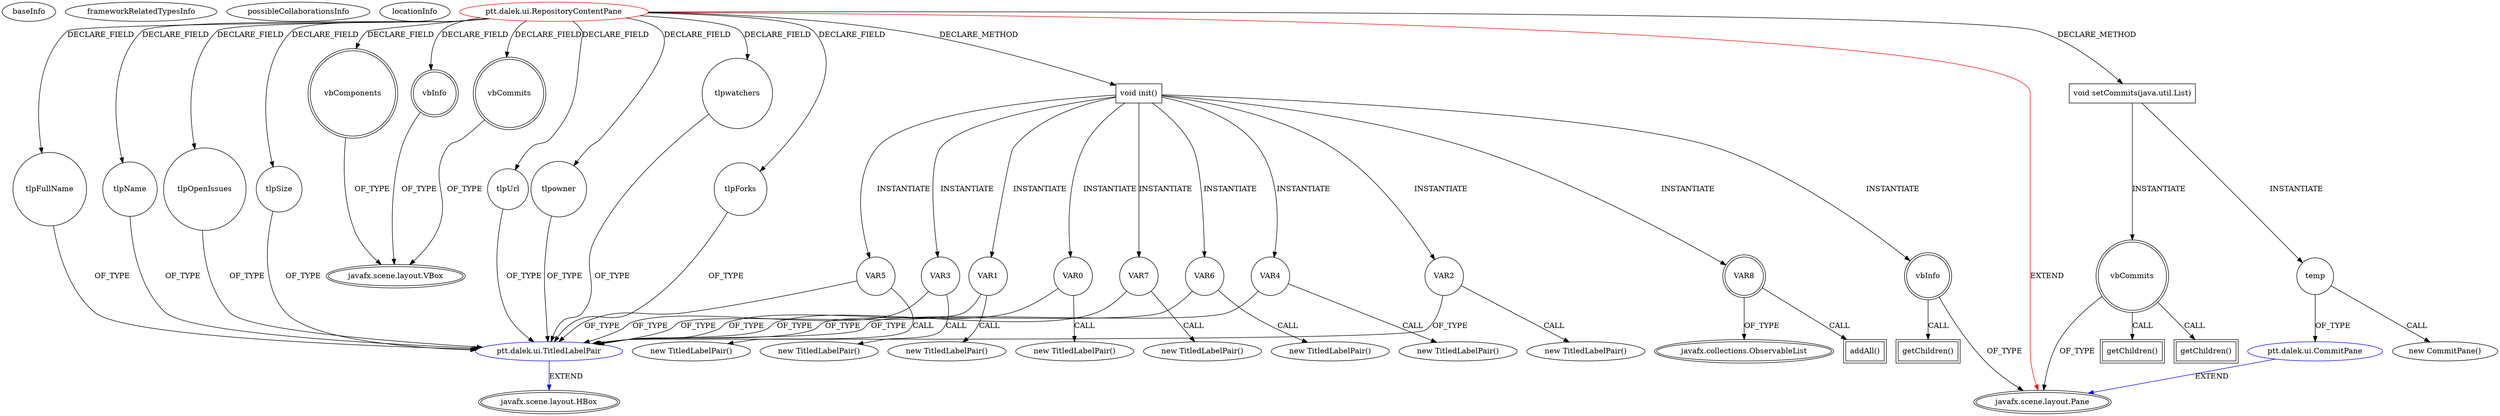 digraph {
baseInfo[graphId=1047,category="extension_graph",isAnonymous=false,possibleRelation=true]
frameworkRelatedTypesInfo[0="javafx.scene.layout.Pane"]
possibleCollaborationsInfo[0="1047~CLIENT_METHOD_DECLARATION-INSTANTIATION-CLIENT_METHOD_DECLARATION-INSTANTIATION-CLIENT_METHOD_DECLARATION-INSTANTIATION-CLIENT_METHOD_DECLARATION-INSTANTIATION-CLIENT_METHOD_DECLARATION-INSTANTIATION-CLIENT_METHOD_DECLARATION-INSTANTIATION-CLIENT_METHOD_DECLARATION-INSTANTIATION-CLIENT_METHOD_DECLARATION-INSTANTIATION-FIELD_DECLARATION-FIELD_DECLARATION-FIELD_DECLARATION-FIELD_DECLARATION-FIELD_DECLARATION-FIELD_DECLARATION-FIELD_DECLARATION-FIELD_DECLARATION-~javafx.scene.layout.Pane ~javafx.scene.layout.HBox ~false~false",1="1047~CLIENT_METHOD_DECLARATION-INSTANTIATION-~javafx.scene.layout.Pane ~javafx.scene.layout.Pane ~false~false"]
locationInfo[projectName="Ollowayne-dalekPTT",filePath="/Ollowayne-dalekPTT/dalekPTT-master/src/ptt/dalek/ui/RepositoryContentPane.java",contextSignature="RepositoryContentPane",graphId="1047"]
0[label="ptt.dalek.ui.RepositoryContentPane",vertexType="ROOT_CLIENT_CLASS_DECLARATION",isFrameworkType=false,color=red]
1[label="javafx.scene.layout.Pane",vertexType="FRAMEWORK_CLASS_TYPE",isFrameworkType=true,peripheries=2]
2[label="tlpForks",vertexType="FIELD_DECLARATION",isFrameworkType=false,shape=circle]
3[label="ptt.dalek.ui.TitledLabelPair",vertexType="REFERENCE_CLIENT_CLASS_DECLARATION",isFrameworkType=false,color=blue]
4[label="javafx.scene.layout.HBox",vertexType="FRAMEWORK_CLASS_TYPE",isFrameworkType=true,peripheries=2]
5[label="tlpFullName",vertexType="FIELD_DECLARATION",isFrameworkType=false,shape=circle]
7[label="tlpName",vertexType="FIELD_DECLARATION",isFrameworkType=false,shape=circle]
9[label="tlpOpenIssues",vertexType="FIELD_DECLARATION",isFrameworkType=false,shape=circle]
11[label="tlpSize",vertexType="FIELD_DECLARATION",isFrameworkType=false,shape=circle]
13[label="tlpUrl",vertexType="FIELD_DECLARATION",isFrameworkType=false,shape=circle]
15[label="tlpowner",vertexType="FIELD_DECLARATION",isFrameworkType=false,shape=circle]
17[label="tlpwatchers",vertexType="FIELD_DECLARATION",isFrameworkType=false,shape=circle]
19[label="vbCommits",vertexType="FIELD_DECLARATION",isFrameworkType=true,peripheries=2,shape=circle]
20[label="javafx.scene.layout.VBox",vertexType="FRAMEWORK_CLASS_TYPE",isFrameworkType=true,peripheries=2]
21[label="vbComponents",vertexType="FIELD_DECLARATION",isFrameworkType=true,peripheries=2,shape=circle]
23[label="vbInfo",vertexType="FIELD_DECLARATION",isFrameworkType=true,peripheries=2,shape=circle]
25[label="void init()",vertexType="CLIENT_METHOD_DECLARATION",isFrameworkType=false,shape=box]
27[label="VAR0",vertexType="VARIABLE_EXPRESION",isFrameworkType=false,shape=circle]
26[label="new TitledLabelPair()",vertexType="CONSTRUCTOR_CALL",isFrameworkType=false]
30[label="VAR1",vertexType="VARIABLE_EXPRESION",isFrameworkType=false,shape=circle]
29[label="new TitledLabelPair()",vertexType="CONSTRUCTOR_CALL",isFrameworkType=false]
33[label="VAR2",vertexType="VARIABLE_EXPRESION",isFrameworkType=false,shape=circle]
32[label="new TitledLabelPair()",vertexType="CONSTRUCTOR_CALL",isFrameworkType=false]
36[label="VAR3",vertexType="VARIABLE_EXPRESION",isFrameworkType=false,shape=circle]
35[label="new TitledLabelPair()",vertexType="CONSTRUCTOR_CALL",isFrameworkType=false]
39[label="VAR4",vertexType="VARIABLE_EXPRESION",isFrameworkType=false,shape=circle]
38[label="new TitledLabelPair()",vertexType="CONSTRUCTOR_CALL",isFrameworkType=false]
42[label="VAR5",vertexType="VARIABLE_EXPRESION",isFrameworkType=false,shape=circle]
41[label="new TitledLabelPair()",vertexType="CONSTRUCTOR_CALL",isFrameworkType=false]
45[label="VAR6",vertexType="VARIABLE_EXPRESION",isFrameworkType=false,shape=circle]
44[label="new TitledLabelPair()",vertexType="CONSTRUCTOR_CALL",isFrameworkType=false]
48[label="VAR7",vertexType="VARIABLE_EXPRESION",isFrameworkType=false,shape=circle]
47[label="new TitledLabelPair()",vertexType="CONSTRUCTOR_CALL",isFrameworkType=false]
50[label="VAR8",vertexType="VARIABLE_EXPRESION",isFrameworkType=true,peripheries=2,shape=circle]
52[label="javafx.collections.ObservableList",vertexType="FRAMEWORK_INTERFACE_TYPE",isFrameworkType=true,peripheries=2]
51[label="addAll()",vertexType="INSIDE_CALL",isFrameworkType=true,peripheries=2,shape=box]
53[label="vbInfo",vertexType="VARIABLE_EXPRESION",isFrameworkType=true,peripheries=2,shape=circle]
54[label="getChildren()",vertexType="INSIDE_CALL",isFrameworkType=true,peripheries=2,shape=box]
57[label="void setCommits(java.util.List)",vertexType="CLIENT_METHOD_DECLARATION",isFrameworkType=false,shape=box]
58[label="vbCommits",vertexType="VARIABLE_EXPRESION",isFrameworkType=true,peripheries=2,shape=circle]
59[label="getChildren()",vertexType="INSIDE_CALL",isFrameworkType=true,peripheries=2,shape=box]
62[label="temp",vertexType="VARIABLE_EXPRESION",isFrameworkType=false,shape=circle]
63[label="ptt.dalek.ui.CommitPane",vertexType="REFERENCE_CLIENT_CLASS_DECLARATION",isFrameworkType=false,color=blue]
61[label="new CommitPane()",vertexType="CONSTRUCTOR_CALL",isFrameworkType=false]
66[label="getChildren()",vertexType="INSIDE_CALL",isFrameworkType=true,peripheries=2,shape=box]
0->1[label="EXTEND",color=red]
0->2[label="DECLARE_FIELD"]
3->4[label="EXTEND",color=blue]
2->3[label="OF_TYPE"]
0->5[label="DECLARE_FIELD"]
5->3[label="OF_TYPE"]
0->7[label="DECLARE_FIELD"]
7->3[label="OF_TYPE"]
0->9[label="DECLARE_FIELD"]
9->3[label="OF_TYPE"]
0->11[label="DECLARE_FIELD"]
11->3[label="OF_TYPE"]
0->13[label="DECLARE_FIELD"]
13->3[label="OF_TYPE"]
0->15[label="DECLARE_FIELD"]
15->3[label="OF_TYPE"]
0->17[label="DECLARE_FIELD"]
17->3[label="OF_TYPE"]
0->19[label="DECLARE_FIELD"]
19->20[label="OF_TYPE"]
0->21[label="DECLARE_FIELD"]
21->20[label="OF_TYPE"]
0->23[label="DECLARE_FIELD"]
23->20[label="OF_TYPE"]
0->25[label="DECLARE_METHOD"]
25->27[label="INSTANTIATE"]
27->3[label="OF_TYPE"]
27->26[label="CALL"]
25->30[label="INSTANTIATE"]
30->3[label="OF_TYPE"]
30->29[label="CALL"]
25->33[label="INSTANTIATE"]
33->3[label="OF_TYPE"]
33->32[label="CALL"]
25->36[label="INSTANTIATE"]
36->3[label="OF_TYPE"]
36->35[label="CALL"]
25->39[label="INSTANTIATE"]
39->3[label="OF_TYPE"]
39->38[label="CALL"]
25->42[label="INSTANTIATE"]
42->3[label="OF_TYPE"]
42->41[label="CALL"]
25->45[label="INSTANTIATE"]
45->3[label="OF_TYPE"]
45->44[label="CALL"]
25->48[label="INSTANTIATE"]
48->3[label="OF_TYPE"]
48->47[label="CALL"]
25->50[label="INSTANTIATE"]
50->52[label="OF_TYPE"]
50->51[label="CALL"]
25->53[label="INSTANTIATE"]
53->1[label="OF_TYPE"]
53->54[label="CALL"]
0->57[label="DECLARE_METHOD"]
57->58[label="INSTANTIATE"]
58->1[label="OF_TYPE"]
58->59[label="CALL"]
57->62[label="INSTANTIATE"]
63->1[label="EXTEND",color=blue]
62->63[label="OF_TYPE"]
62->61[label="CALL"]
58->66[label="CALL"]
}
